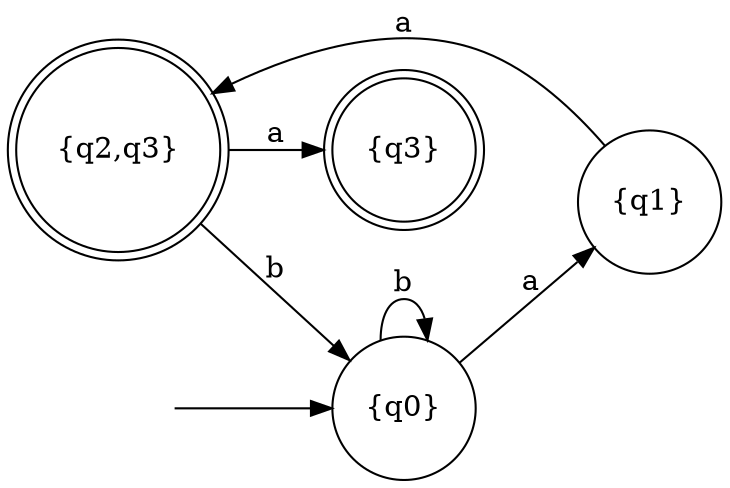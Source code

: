digraph DFA {
  rankdir=LR;
  node [shape=circle];
  "{q2,q3}" [shape=doublecircle];
  "{q3}" [shape=doublecircle];
  "" [shape=none];
  "" -> "{q0}";
  "{q2,q3}" -> "{q0}" [label="b"];
  "{q2,q3}" -> "{q3}" [label="a"];
  "{q0}" -> "{q1}" [label="a"];
  "{q0}" -> "{q0}" [label="b"];
  "{q1}" -> "{q2,q3}" [label="a"];
}

